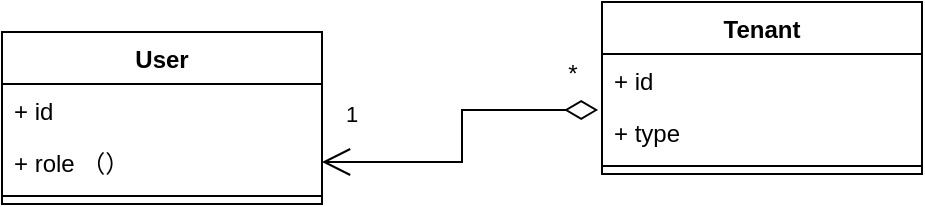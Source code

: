 <mxfile version="21.1.8" type="github">
  <diagram name="第 1 页" id="IpfREJfzJLF9UYHMbDcO">
    <mxGraphModel dx="1242" dy="721" grid="1" gridSize="10" guides="1" tooltips="1" connect="1" arrows="1" fold="1" page="1" pageScale="1" pageWidth="827" pageHeight="1169" math="0" shadow="0">
      <root>
        <mxCell id="0" />
        <mxCell id="1" parent="0" />
        <mxCell id="g3dXIgTTnzBISHG4Q-Qh-1" value="User" style="swimlane;fontStyle=1;align=center;verticalAlign=top;childLayout=stackLayout;horizontal=1;startSize=26;horizontalStack=0;resizeParent=1;resizeParentMax=0;resizeLast=0;collapsible=1;marginBottom=0;whiteSpace=wrap;html=1;" vertex="1" parent="1">
          <mxGeometry x="80" y="192" width="160" height="86" as="geometry" />
        </mxCell>
        <mxCell id="g3dXIgTTnzBISHG4Q-Qh-10" value="+ id" style="text;strokeColor=none;fillColor=none;align=left;verticalAlign=top;spacingLeft=4;spacingRight=4;overflow=hidden;rotatable=0;points=[[0,0.5],[1,0.5]];portConstraint=eastwest;whiteSpace=wrap;html=1;" vertex="1" parent="g3dXIgTTnzBISHG4Q-Qh-1">
          <mxGeometry y="26" width="160" height="26" as="geometry" />
        </mxCell>
        <mxCell id="g3dXIgTTnzBISHG4Q-Qh-2" value="+ role （）" style="text;strokeColor=none;fillColor=none;align=left;verticalAlign=top;spacingLeft=4;spacingRight=4;overflow=hidden;rotatable=0;points=[[0,0.5],[1,0.5]];portConstraint=eastwest;whiteSpace=wrap;html=1;" vertex="1" parent="g3dXIgTTnzBISHG4Q-Qh-1">
          <mxGeometry y="52" width="160" height="26" as="geometry" />
        </mxCell>
        <mxCell id="g3dXIgTTnzBISHG4Q-Qh-3" value="" style="line;strokeWidth=1;fillColor=none;align=left;verticalAlign=middle;spacingTop=-1;spacingLeft=3;spacingRight=3;rotatable=0;labelPosition=right;points=[];portConstraint=eastwest;strokeColor=inherit;" vertex="1" parent="g3dXIgTTnzBISHG4Q-Qh-1">
          <mxGeometry y="78" width="160" height="8" as="geometry" />
        </mxCell>
        <mxCell id="g3dXIgTTnzBISHG4Q-Qh-5" value="Tenant" style="swimlane;fontStyle=1;align=center;verticalAlign=top;childLayout=stackLayout;horizontal=1;startSize=26;horizontalStack=0;resizeParent=1;resizeParentMax=0;resizeLast=0;collapsible=1;marginBottom=0;whiteSpace=wrap;html=1;" vertex="1" parent="1">
          <mxGeometry x="380" y="177" width="160" height="86" as="geometry" />
        </mxCell>
        <mxCell id="g3dXIgTTnzBISHG4Q-Qh-6" value="+ id" style="text;strokeColor=none;fillColor=none;align=left;verticalAlign=top;spacingLeft=4;spacingRight=4;overflow=hidden;rotatable=0;points=[[0,0.5],[1,0.5]];portConstraint=eastwest;whiteSpace=wrap;html=1;" vertex="1" parent="g3dXIgTTnzBISHG4Q-Qh-5">
          <mxGeometry y="26" width="160" height="26" as="geometry" />
        </mxCell>
        <mxCell id="g3dXIgTTnzBISHG4Q-Qh-8" value="+ type" style="text;strokeColor=none;fillColor=none;align=left;verticalAlign=top;spacingLeft=4;spacingRight=4;overflow=hidden;rotatable=0;points=[[0,0.5],[1,0.5]];portConstraint=eastwest;whiteSpace=wrap;html=1;" vertex="1" parent="g3dXIgTTnzBISHG4Q-Qh-5">
          <mxGeometry y="52" width="160" height="26" as="geometry" />
        </mxCell>
        <mxCell id="g3dXIgTTnzBISHG4Q-Qh-7" value="" style="line;strokeWidth=1;fillColor=none;align=left;verticalAlign=middle;spacingTop=-1;spacingLeft=3;spacingRight=3;rotatable=0;labelPosition=right;points=[];portConstraint=eastwest;strokeColor=inherit;" vertex="1" parent="g3dXIgTTnzBISHG4Q-Qh-5">
          <mxGeometry y="78" width="160" height="8" as="geometry" />
        </mxCell>
        <mxCell id="g3dXIgTTnzBISHG4Q-Qh-9" value="1" style="endArrow=open;html=1;endSize=12;startArrow=diamondThin;startSize=14;startFill=0;edgeStyle=orthogonalEdgeStyle;align=left;verticalAlign=bottom;rounded=0;exitX=-0.012;exitY=0.077;exitDx=0;exitDy=0;exitPerimeter=0;entryX=1;entryY=0.5;entryDx=0;entryDy=0;" edge="1" parent="1" source="g3dXIgTTnzBISHG4Q-Qh-8" target="g3dXIgTTnzBISHG4Q-Qh-2">
          <mxGeometry x="0.878" y="-15" relative="1" as="geometry">
            <mxPoint x="280" y="400" as="sourcePoint" />
            <mxPoint x="440" y="400" as="targetPoint" />
            <mxPoint as="offset" />
          </mxGeometry>
        </mxCell>
        <mxCell id="g3dXIgTTnzBISHG4Q-Qh-12" value="*" style="text;html=1;align=center;verticalAlign=middle;resizable=0;points=[];autosize=1;strokeColor=none;fillColor=none;" vertex="1" parent="1">
          <mxGeometry x="350" y="198" width="30" height="30" as="geometry" />
        </mxCell>
      </root>
    </mxGraphModel>
  </diagram>
</mxfile>
